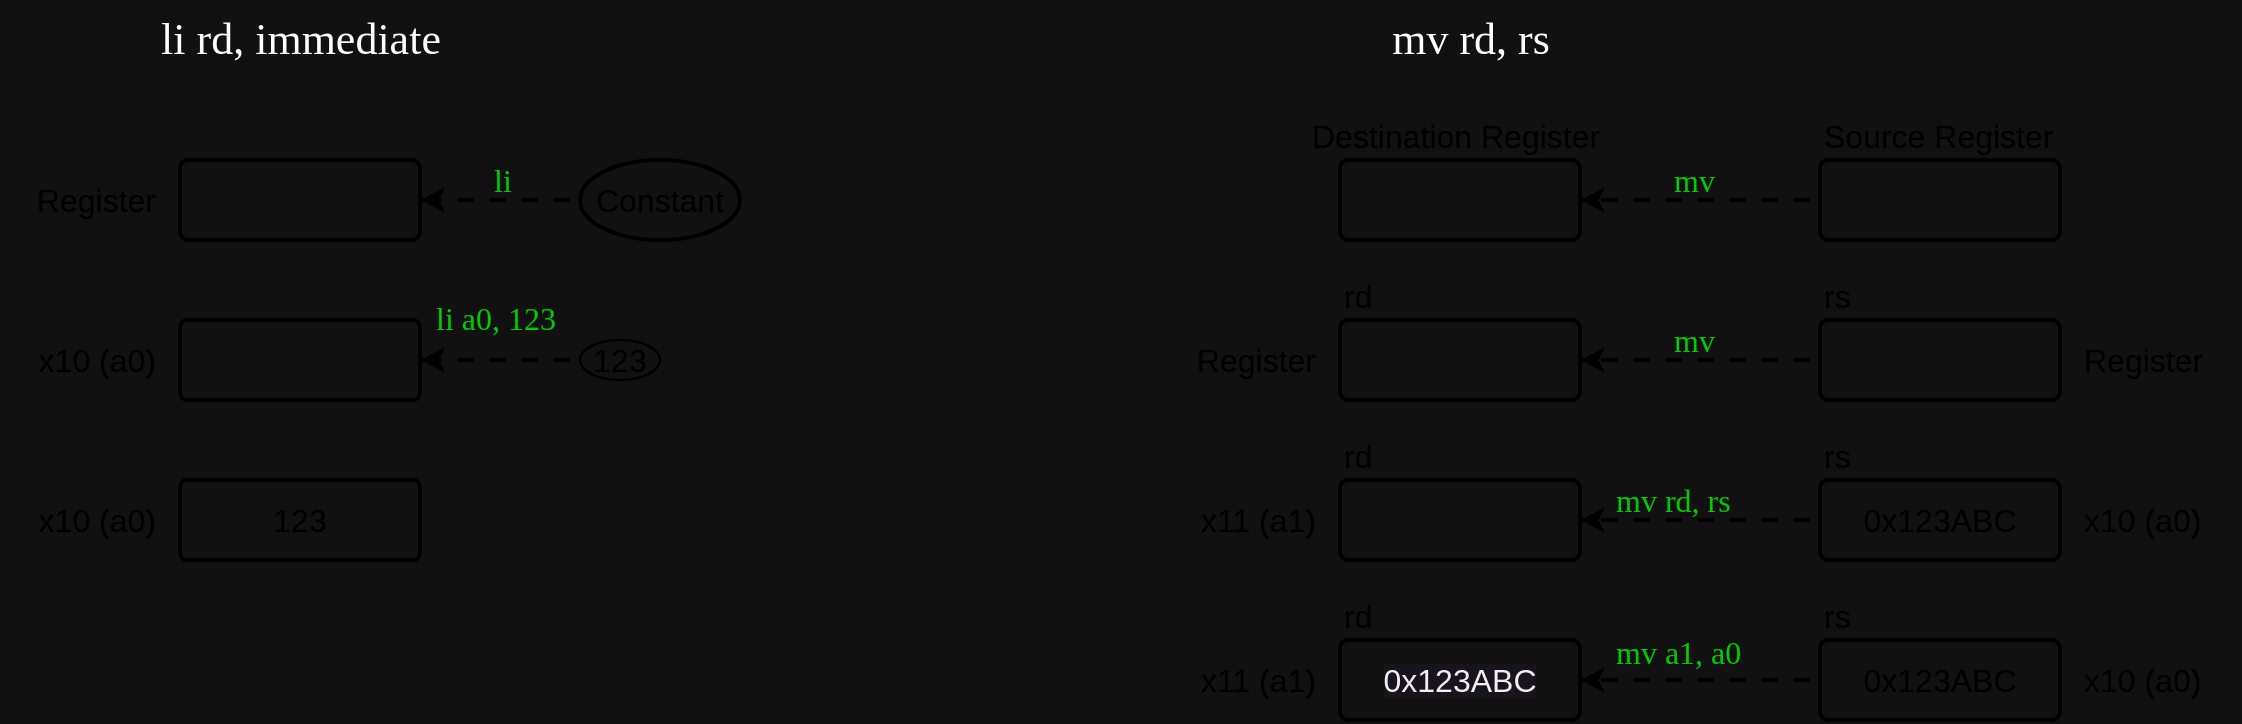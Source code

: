 <mxfile>
    <diagram id="JpEaxbwJyAcP70NvgZvK" name="diagram03">
        <mxGraphModel dx="1295" dy="456" grid="0" gridSize="5" guides="1" tooltips="0" connect="0" arrows="0" fold="1" page="0" pageScale="1" pageWidth="1100" pageHeight="850" background="#111" math="0" shadow="0">
            <root>
                <mxCell id="0"/>
                <mxCell id="1" parent="0"/>
                <mxCell id="IRw6BRkGeMEhg-LZAqxV-19" value="mv rd, rs" parent="0"/>
                <mxCell id="IRw6BRkGeMEhg-LZAqxV-20" value="" style="rounded=1;whiteSpace=wrap;html=1;fontSize=16;fillColor=none;arcSize=10;strokeWidth=2;" parent="IRw6BRkGeMEhg-LZAqxV-19" vertex="1">
                    <mxGeometry x="620" y="200" width="120" height="40" as="geometry"/>
                </mxCell>
                <mxCell id="IRw6BRkGeMEhg-LZAqxV-21" value="Destination&amp;nbsp;&lt;span style=&quot;text-align: center;&quot;&gt;Register&lt;/span&gt;&amp;nbsp;" style="text;html=1;strokeColor=none;fillColor=none;align=left;verticalAlign=middle;whiteSpace=wrap;rounded=0;fontSize=16;" parent="IRw6BRkGeMEhg-LZAqxV-19" vertex="1">
                    <mxGeometry x="604" y="175" width="152" height="25" as="geometry"/>
                </mxCell>
                <mxCell id="IRw6BRkGeMEhg-LZAqxV-22" value="" style="endArrow=classic;html=1;rounded=1;fontSize=12;startSize=14;endSize=6;sourcePerimeterSpacing=8;targetPerimeterSpacing=8;entryX=1;entryY=0.5;entryDx=0;entryDy=0;exitX=0;exitY=0.5;exitDx=0;exitDy=0;endFill=1;flowAnimation=1;orthogonalLoop=0;orthogonal=0;enumerate=0;comic=0;strokeWidth=2;" parent="IRw6BRkGeMEhg-LZAqxV-19" source="IRw6BRkGeMEhg-LZAqxV-23" target="IRw6BRkGeMEhg-LZAqxV-20" edge="1">
                    <mxGeometry width="50" height="50" relative="1" as="geometry">
                        <mxPoint x="820.0" y="221.25" as="sourcePoint"/>
                        <mxPoint x="680" y="200" as="targetPoint"/>
                        <Array as="points"/>
                    </mxGeometry>
                </mxCell>
                <mxCell id="IRw6BRkGeMEhg-LZAqxV-23" value="" style="rounded=1;whiteSpace=wrap;html=1;fontSize=16;fillColor=none;arcSize=10;strokeWidth=2;" parent="IRw6BRkGeMEhg-LZAqxV-19" vertex="1">
                    <mxGeometry x="860" y="200" width="120" height="40" as="geometry"/>
                </mxCell>
                <mxCell id="IRw6BRkGeMEhg-LZAqxV-24" value="Source&amp;nbsp;&lt;span style=&quot;text-align: center;&quot;&gt;Register&lt;/span&gt;" style="text;html=1;strokeColor=none;fillColor=none;align=left;verticalAlign=middle;whiteSpace=wrap;rounded=0;fontSize=16;" parent="IRw6BRkGeMEhg-LZAqxV-19" vertex="1">
                    <mxGeometry x="860" y="175" width="150" height="25" as="geometry"/>
                </mxCell>
                <mxCell id="IRw6BRkGeMEhg-LZAqxV-25" value="" style="rounded=1;whiteSpace=wrap;html=1;fontSize=16;fillColor=none;arcSize=10;strokeWidth=2;" parent="IRw6BRkGeMEhg-LZAqxV-19" vertex="1">
                    <mxGeometry x="620" y="280" width="120" height="40" as="geometry"/>
                </mxCell>
                <mxCell id="IRw6BRkGeMEhg-LZAqxV-26" value="rd" style="text;html=1;strokeColor=none;fillColor=none;align=left;verticalAlign=middle;whiteSpace=wrap;rounded=0;fontSize=16;" parent="IRw6BRkGeMEhg-LZAqxV-19" vertex="1">
                    <mxGeometry x="620" y="255" width="120" height="25" as="geometry"/>
                </mxCell>
                <mxCell id="IRw6BRkGeMEhg-LZAqxV-27" value="" style="endArrow=classic;html=1;rounded=1;fontSize=12;startSize=14;endSize=6;sourcePerimeterSpacing=8;targetPerimeterSpacing=8;entryX=1;entryY=0.5;entryDx=0;entryDy=0;exitX=0;exitY=0.5;exitDx=0;exitDy=0;endFill=1;flowAnimation=1;orthogonalLoop=0;orthogonal=0;enumerate=0;comic=0;strokeWidth=2;" parent="IRw6BRkGeMEhg-LZAqxV-19" source="IRw6BRkGeMEhg-LZAqxV-28" target="IRw6BRkGeMEhg-LZAqxV-25" edge="1">
                    <mxGeometry width="50" height="50" relative="1" as="geometry">
                        <mxPoint x="820.0" y="306.25" as="sourcePoint"/>
                        <mxPoint x="680" y="285" as="targetPoint"/>
                        <Array as="points"/>
                    </mxGeometry>
                </mxCell>
                <mxCell id="IRw6BRkGeMEhg-LZAqxV-28" value="" style="rounded=1;whiteSpace=wrap;html=1;fontSize=16;fillColor=none;arcSize=10;strokeWidth=2;" parent="IRw6BRkGeMEhg-LZAqxV-19" vertex="1">
                    <mxGeometry x="860" y="280" width="120" height="40" as="geometry"/>
                </mxCell>
                <mxCell id="IRw6BRkGeMEhg-LZAqxV-29" value="rs" style="text;html=1;strokeColor=none;fillColor=none;align=left;verticalAlign=middle;whiteSpace=wrap;rounded=0;fontSize=16;" parent="IRw6BRkGeMEhg-LZAqxV-19" vertex="1">
                    <mxGeometry x="860" y="255" width="150" height="25" as="geometry"/>
                </mxCell>
                <mxCell id="IRw6BRkGeMEhg-LZAqxV-30" value="Register" style="text;html=1;strokeColor=none;fillColor=none;align=right;verticalAlign=middle;whiteSpace=wrap;rounded=0;fontSize=16;" parent="IRw6BRkGeMEhg-LZAqxV-19" vertex="1">
                    <mxGeometry x="530" y="287.5" width="80" height="25" as="geometry"/>
                </mxCell>
                <mxCell id="IRw6BRkGeMEhg-LZAqxV-31" value="Register" style="text;html=1;strokeColor=none;fillColor=none;align=left;verticalAlign=middle;whiteSpace=wrap;rounded=0;fontSize=16;" parent="IRw6BRkGeMEhg-LZAqxV-19" vertex="1">
                    <mxGeometry x="990" y="287.5" width="80" height="25" as="geometry"/>
                </mxCell>
                <mxCell id="IRw6BRkGeMEhg-LZAqxV-32" value="" style="rounded=1;whiteSpace=wrap;html=1;fontSize=16;fillColor=none;arcSize=10;strokeWidth=2;" parent="IRw6BRkGeMEhg-LZAqxV-19" vertex="1">
                    <mxGeometry x="620" y="360" width="120" height="40" as="geometry"/>
                </mxCell>
                <mxCell id="IRw6BRkGeMEhg-LZAqxV-33" value="rd" style="text;html=1;strokeColor=none;fillColor=none;align=left;verticalAlign=middle;whiteSpace=wrap;rounded=0;fontSize=16;" parent="IRw6BRkGeMEhg-LZAqxV-19" vertex="1">
                    <mxGeometry x="620" y="335" width="120" height="25" as="geometry"/>
                </mxCell>
                <mxCell id="IRw6BRkGeMEhg-LZAqxV-34" value="" style="endArrow=classic;html=1;rounded=1;fontSize=12;startSize=14;endSize=6;sourcePerimeterSpacing=8;targetPerimeterSpacing=8;entryX=1;entryY=0.5;entryDx=0;entryDy=0;exitX=0;exitY=0.5;exitDx=0;exitDy=0;endFill=1;flowAnimation=1;orthogonalLoop=0;orthogonal=0;enumerate=0;comic=0;strokeWidth=2;" parent="IRw6BRkGeMEhg-LZAqxV-19" source="IRw6BRkGeMEhg-LZAqxV-35" target="IRw6BRkGeMEhg-LZAqxV-32" edge="1">
                    <mxGeometry width="50" height="50" relative="1" as="geometry">
                        <mxPoint x="820.0" y="381.25" as="sourcePoint"/>
                        <mxPoint x="680" y="360" as="targetPoint"/>
                        <Array as="points"/>
                    </mxGeometry>
                </mxCell>
                <mxCell id="IRw6BRkGeMEhg-LZAqxV-35" value="0x123ABC" style="rounded=1;whiteSpace=wrap;html=1;fontSize=16;fillColor=none;arcSize=10;strokeWidth=2;" parent="IRw6BRkGeMEhg-LZAqxV-19" vertex="1">
                    <mxGeometry x="860" y="360" width="120" height="40" as="geometry"/>
                </mxCell>
                <mxCell id="IRw6BRkGeMEhg-LZAqxV-36" value="rs" style="text;html=1;strokeColor=none;fillColor=none;align=left;verticalAlign=middle;whiteSpace=wrap;rounded=0;fontSize=16;" parent="IRw6BRkGeMEhg-LZAqxV-19" vertex="1">
                    <mxGeometry x="860" y="335" width="150" height="25" as="geometry"/>
                </mxCell>
                <mxCell id="IRw6BRkGeMEhg-LZAqxV-37" value="x11 (a1)" style="text;html=1;strokeColor=none;fillColor=none;align=right;verticalAlign=middle;whiteSpace=wrap;rounded=0;fontSize=16;" parent="IRw6BRkGeMEhg-LZAqxV-19" vertex="1">
                    <mxGeometry x="530" y="367.5" width="80" height="25" as="geometry"/>
                </mxCell>
                <mxCell id="IRw6BRkGeMEhg-LZAqxV-38" value="x10 (a0)" style="text;html=1;strokeColor=none;fillColor=none;align=left;verticalAlign=middle;whiteSpace=wrap;rounded=0;fontSize=16;" parent="IRw6BRkGeMEhg-LZAqxV-19" vertex="1">
                    <mxGeometry x="990" y="367.5" width="80" height="25" as="geometry"/>
                </mxCell>
                <mxCell id="IRw6BRkGeMEhg-LZAqxV-39" value="&lt;span style=&quot;color: rgb(240, 240, 240); font-family: Helvetica; font-size: 16px; font-style: normal; font-variant-ligatures: normal; font-variant-caps: normal; font-weight: 400; letter-spacing: normal; orphans: 2; text-align: center; text-indent: 0px; text-transform: none; widows: 2; word-spacing: 0px; -webkit-text-stroke-width: 0px; background-color: rgb(24, 20, 29); text-decoration-thickness: initial; text-decoration-style: initial; text-decoration-color: initial; float: none; display: inline !important;&quot;&gt;0x123ABC&lt;/span&gt;" style="rounded=1;whiteSpace=wrap;html=1;fontSize=16;fillColor=none;arcSize=10;strokeWidth=2;" parent="IRw6BRkGeMEhg-LZAqxV-19" vertex="1">
                    <mxGeometry x="620" y="440" width="120" height="40" as="geometry"/>
                </mxCell>
                <mxCell id="IRw6BRkGeMEhg-LZAqxV-40" value="rd" style="text;html=1;strokeColor=none;fillColor=none;align=left;verticalAlign=middle;whiteSpace=wrap;rounded=0;fontSize=16;" parent="IRw6BRkGeMEhg-LZAqxV-19" vertex="1">
                    <mxGeometry x="620" y="415" width="120" height="25" as="geometry"/>
                </mxCell>
                <mxCell id="IRw6BRkGeMEhg-LZAqxV-41" value="" style="endArrow=classic;html=1;rounded=1;fontSize=12;startSize=14;endSize=6;sourcePerimeterSpacing=8;targetPerimeterSpacing=8;entryX=1;entryY=0.5;entryDx=0;entryDy=0;exitX=0;exitY=0.5;exitDx=0;exitDy=0;endFill=1;flowAnimation=1;orthogonalLoop=0;orthogonal=0;enumerate=0;comic=0;strokeWidth=2;" parent="IRw6BRkGeMEhg-LZAqxV-19" source="IRw6BRkGeMEhg-LZAqxV-42" target="IRw6BRkGeMEhg-LZAqxV-39" edge="1">
                    <mxGeometry width="50" height="50" relative="1" as="geometry">
                        <mxPoint x="820.0" y="461.25" as="sourcePoint"/>
                        <mxPoint x="680" y="440" as="targetPoint"/>
                        <Array as="points"/>
                    </mxGeometry>
                </mxCell>
                <mxCell id="IRw6BRkGeMEhg-LZAqxV-42" value="0x123ABC" style="rounded=1;whiteSpace=wrap;html=1;fontSize=16;fillColor=none;arcSize=10;strokeWidth=2;" parent="IRw6BRkGeMEhg-LZAqxV-19" vertex="1">
                    <mxGeometry x="860" y="440" width="120" height="40" as="geometry"/>
                </mxCell>
                <mxCell id="IRw6BRkGeMEhg-LZAqxV-43" value="rs" style="text;html=1;strokeColor=none;fillColor=none;align=left;verticalAlign=middle;whiteSpace=wrap;rounded=0;fontSize=16;" parent="IRw6BRkGeMEhg-LZAqxV-19" vertex="1">
                    <mxGeometry x="860" y="415" width="150" height="25" as="geometry"/>
                </mxCell>
                <mxCell id="IRw6BRkGeMEhg-LZAqxV-44" value="x11 (a1)" style="text;html=1;strokeColor=none;fillColor=none;align=right;verticalAlign=middle;whiteSpace=wrap;rounded=0;fontSize=16;" parent="IRw6BRkGeMEhg-LZAqxV-19" vertex="1">
                    <mxGeometry x="530" y="447.5" width="80" height="25" as="geometry"/>
                </mxCell>
                <mxCell id="IRw6BRkGeMEhg-LZAqxV-45" value="x10 (a0)" style="text;html=1;strokeColor=none;fillColor=none;align=left;verticalAlign=middle;whiteSpace=wrap;rounded=0;fontSize=16;" parent="IRw6BRkGeMEhg-LZAqxV-19" vertex="1">
                    <mxGeometry x="990" y="447.5" width="80" height="25" as="geometry"/>
                </mxCell>
                <mxCell id="IRw6BRkGeMEhg-LZAqxV-46" value="&lt;font color=&quot;#00cc00&quot;&gt;mv&lt;/font&gt;" style="text;html=1;strokeColor=none;fillColor=none;align=left;verticalAlign=middle;whiteSpace=wrap;rounded=0;fontSize=16;fontFamily=Cascadia Code;" parent="IRw6BRkGeMEhg-LZAqxV-19" vertex="1">
                    <mxGeometry x="785" y="200" width="35" height="20" as="geometry"/>
                </mxCell>
                <mxCell id="IRw6BRkGeMEhg-LZAqxV-47" value="&lt;font color=&quot;#00cc00&quot;&gt;mv&lt;/font&gt;" style="text;html=1;strokeColor=none;fillColor=none;align=left;verticalAlign=middle;whiteSpace=wrap;rounded=0;fontSize=16;fontFamily=Cascadia Code;" parent="IRw6BRkGeMEhg-LZAqxV-19" vertex="1">
                    <mxGeometry x="785" y="280" width="35" height="20" as="geometry"/>
                </mxCell>
                <mxCell id="IRw6BRkGeMEhg-LZAqxV-48" value="&lt;span style=&quot;color: rgb(0, 204, 0);&quot;&gt;mv rd, rs&lt;/span&gt;" style="text;html=1;strokeColor=none;fillColor=none;align=left;verticalAlign=middle;whiteSpace=wrap;rounded=0;fontSize=16;fontFamily=Cascadia Code;" parent="IRw6BRkGeMEhg-LZAqxV-19" vertex="1">
                    <mxGeometry x="756" y="360" width="98" height="20" as="geometry"/>
                </mxCell>
                <mxCell id="IRw6BRkGeMEhg-LZAqxV-49" value="&lt;font color=&quot;#00cc00&quot;&gt;mv a1, a0&lt;/font&gt;" style="text;html=1;strokeColor=none;fillColor=none;align=left;verticalAlign=middle;whiteSpace=wrap;rounded=0;fontSize=16;fontFamily=Cascadia Code;" parent="IRw6BRkGeMEhg-LZAqxV-19" vertex="1">
                    <mxGeometry x="756" y="436" width="99" height="20" as="geometry"/>
                </mxCell>
                <mxCell id="IRw6BRkGeMEhg-LZAqxV-50" value="&lt;font style=&quot;font-size: 22px;&quot;&gt;mv rd, rs&lt;/font&gt;" style="text;html=1;strokeColor=none;fillColor=none;align=center;verticalAlign=middle;whiteSpace=wrap;rounded=0;fontSize=22;fontFamily=Cascadia Code;fontColor=#FFFFFF;" parent="IRw6BRkGeMEhg-LZAqxV-19" vertex="1">
                    <mxGeometry x="542.5" y="120" width="285" height="40" as="geometry"/>
                </mxCell>
                <mxCell id="IRw6BRkGeMEhg-LZAqxV-5" value="li rd, immediate" parent="0"/>
                <mxCell id="IRw6BRkGeMEhg-LZAqxV-6" value="Register" style="text;html=1;strokeColor=none;fillColor=none;align=right;verticalAlign=middle;whiteSpace=wrap;rounded=0;fontSize=16;" parent="IRw6BRkGeMEhg-LZAqxV-5" vertex="1">
                    <mxGeometry x="-50" y="207.5" width="80" height="25" as="geometry"/>
                </mxCell>
                <mxCell id="IRw6BRkGeMEhg-LZAqxV-8" value="" style="rounded=1;whiteSpace=wrap;html=1;fontSize=16;fillColor=none;arcSize=10;strokeWidth=2;" parent="IRw6BRkGeMEhg-LZAqxV-5" vertex="1">
                    <mxGeometry x="40" y="200" width="120" height="40" as="geometry"/>
                </mxCell>
                <mxCell id="IRw6BRkGeMEhg-LZAqxV-9" value="x10 (a0)" style="text;html=1;strokeColor=none;fillColor=none;align=right;verticalAlign=middle;whiteSpace=wrap;rounded=0;fontSize=16;" parent="IRw6BRkGeMEhg-LZAqxV-5" vertex="1">
                    <mxGeometry x="-50" y="287.5" width="80" height="25" as="geometry"/>
                </mxCell>
                <mxCell id="IRw6BRkGeMEhg-LZAqxV-10" value="" style="rounded=1;whiteSpace=wrap;html=1;fontSize=16;fillColor=none;arcSize=9;strokeWidth=2;" parent="IRw6BRkGeMEhg-LZAqxV-5" vertex="1">
                    <mxGeometry x="40" y="280" width="120" height="40" as="geometry"/>
                </mxCell>
                <mxCell id="IRw6BRkGeMEhg-LZAqxV-11" value="123" style="ellipse;whiteSpace=wrap;html=1;fontSize=16;fillColor=none;" parent="IRw6BRkGeMEhg-LZAqxV-5" vertex="1">
                    <mxGeometry x="240" y="290" width="40" height="20" as="geometry"/>
                </mxCell>
                <mxCell id="IRw6BRkGeMEhg-LZAqxV-12" value="x10 (a0)" style="text;html=1;strokeColor=none;fillColor=none;align=right;verticalAlign=middle;whiteSpace=wrap;rounded=0;fontSize=16;" parent="IRw6BRkGeMEhg-LZAqxV-5" vertex="1">
                    <mxGeometry x="-50" y="367.5" width="80" height="25" as="geometry"/>
                </mxCell>
                <mxCell id="IRw6BRkGeMEhg-LZAqxV-13" value="123" style="rounded=1;whiteSpace=wrap;html=1;fontSize=16;fillColor=none;arcSize=8;strokeWidth=2;" parent="IRw6BRkGeMEhg-LZAqxV-5" vertex="1">
                    <mxGeometry x="40" y="360" width="120" height="40" as="geometry"/>
                </mxCell>
                <mxCell id="IRw6BRkGeMEhg-LZAqxV-14" value="&lt;span style=&quot;text-align: left;&quot;&gt;Constant&lt;/span&gt;" style="ellipse;whiteSpace=wrap;html=1;fontSize=16;fillColor=none;strokeWidth=2;" parent="IRw6BRkGeMEhg-LZAqxV-5" vertex="1">
                    <mxGeometry x="240" y="200" width="80" height="40" as="geometry"/>
                </mxCell>
                <mxCell id="IRw6BRkGeMEhg-LZAqxV-7" value="" style="endArrow=classic;html=1;rounded=1;fontSize=12;startSize=14;endSize=6;sourcePerimeterSpacing=8;targetPerimeterSpacing=8;entryX=1;entryY=0.5;entryDx=0;entryDy=0;exitX=0;exitY=0.5;exitDx=0;exitDy=0;endFill=1;fixDash=0;flowAnimation=1;strokeWidth=2;" parent="IRw6BRkGeMEhg-LZAqxV-5" source="IRw6BRkGeMEhg-LZAqxV-14" target="IRw6BRkGeMEhg-LZAqxV-8" edge="1">
                    <mxGeometry width="50" height="50" relative="1" as="geometry">
                        <mxPoint x="200" y="150" as="sourcePoint"/>
                        <mxPoint x="100" y="200" as="targetPoint"/>
                        <Array as="points"/>
                    </mxGeometry>
                </mxCell>
                <mxCell id="IRw6BRkGeMEhg-LZAqxV-15" value="" style="endArrow=classic;html=1;rounded=1;fontSize=12;startSize=14;endSize=6;sourcePerimeterSpacing=8;targetPerimeterSpacing=8;entryX=1;entryY=0.5;entryDx=0;entryDy=0;exitX=0;exitY=0.5;exitDx=0;exitDy=0;endFill=1;flowAnimation=1;strokeWidth=2;" parent="IRw6BRkGeMEhg-LZAqxV-5" source="IRw6BRkGeMEhg-LZAqxV-11" target="IRw6BRkGeMEhg-LZAqxV-10" edge="1">
                    <mxGeometry width="50" height="50" relative="1" as="geometry">
                        <mxPoint x="240.0" y="300.63" as="sourcePoint"/>
                        <mxPoint x="160" y="299.38" as="targetPoint"/>
                        <Array as="points"/>
                    </mxGeometry>
                </mxCell>
                <mxCell id="IRw6BRkGeMEhg-LZAqxV-16" value="&lt;font color=&quot;#00cc00&quot;&gt;li&lt;/font&gt;" style="text;html=1;strokeColor=none;fillColor=none;align=left;verticalAlign=middle;whiteSpace=wrap;rounded=0;fontSize=16;fontFamily=Cascadia Code;" parent="IRw6BRkGeMEhg-LZAqxV-5" vertex="1">
                    <mxGeometry x="195" y="200" width="35" height="20" as="geometry"/>
                </mxCell>
                <mxCell id="IRw6BRkGeMEhg-LZAqxV-17" value="&lt;font color=&quot;#00cc00&quot;&gt;li a0, 123&lt;/font&gt;" style="text;html=1;strokeColor=none;fillColor=none;align=left;verticalAlign=middle;whiteSpace=wrap;rounded=0;fontSize=16;fontFamily=Cascadia Code;" parent="IRw6BRkGeMEhg-LZAqxV-5" vertex="1">
                    <mxGeometry x="166" y="269" width="108" height="20" as="geometry"/>
                </mxCell>
                <mxCell id="IRw6BRkGeMEhg-LZAqxV-18" value="&lt;font style=&quot;font-size: 22px;&quot;&gt;li rd, immediate&lt;/font&gt;" style="text;html=1;strokeColor=none;fillColor=none;align=center;verticalAlign=middle;whiteSpace=wrap;rounded=0;fontSize=22;fontFamily=Cascadia Code;fontColor=#FFFFFF;" parent="IRw6BRkGeMEhg-LZAqxV-5" vertex="1">
                    <mxGeometry x="-42.5" y="120" width="285" height="40" as="geometry"/>
                </mxCell>
            </root>
        </mxGraphModel>
    </diagram>
</mxfile>
